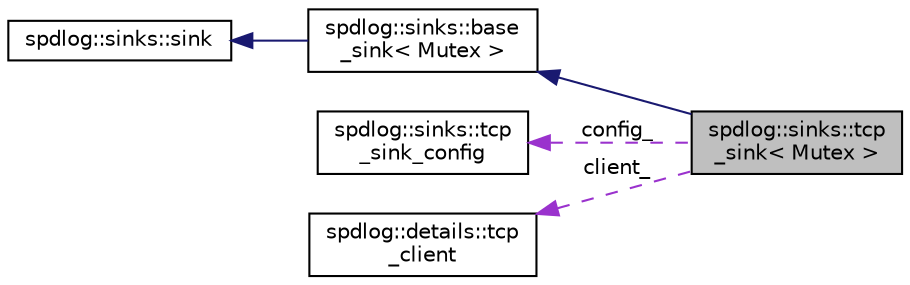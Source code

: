 digraph "spdlog::sinks::tcp_sink&lt; Mutex &gt;"
{
  edge [fontname="Helvetica",fontsize="10",labelfontname="Helvetica",labelfontsize="10"];
  node [fontname="Helvetica",fontsize="10",shape=record];
  rankdir="LR";
  Node3 [label="spdlog::sinks::tcp\l_sink\< Mutex \>",height=0.2,width=0.4,color="black", fillcolor="grey75", style="filled", fontcolor="black"];
  Node4 -> Node3 [dir="back",color="midnightblue",fontsize="10",style="solid",fontname="Helvetica"];
  Node4 [label="spdlog::sinks::base\l_sink\< Mutex \>",height=0.2,width=0.4,color="black", fillcolor="white", style="filled",URL="$classspdlog_1_1sinks_1_1base__sink.html"];
  Node5 -> Node4 [dir="back",color="midnightblue",fontsize="10",style="solid",fontname="Helvetica"];
  Node5 [label="spdlog::sinks::sink",height=0.2,width=0.4,color="black", fillcolor="white", style="filled",URL="$classspdlog_1_1sinks_1_1sink.html"];
  Node6 -> Node3 [dir="back",color="darkorchid3",fontsize="10",style="dashed",label=" config_" ,fontname="Helvetica"];
  Node6 [label="spdlog::sinks::tcp\l_sink_config",height=0.2,width=0.4,color="black", fillcolor="white", style="filled",URL="$structspdlog_1_1sinks_1_1tcp__sink__config.html"];
  Node7 -> Node3 [dir="back",color="darkorchid3",fontsize="10",style="dashed",label=" client_" ,fontname="Helvetica"];
  Node7 [label="spdlog::details::tcp\l_client",height=0.2,width=0.4,color="black", fillcolor="white", style="filled",URL="$classspdlog_1_1details_1_1tcp__client.html"];
}
